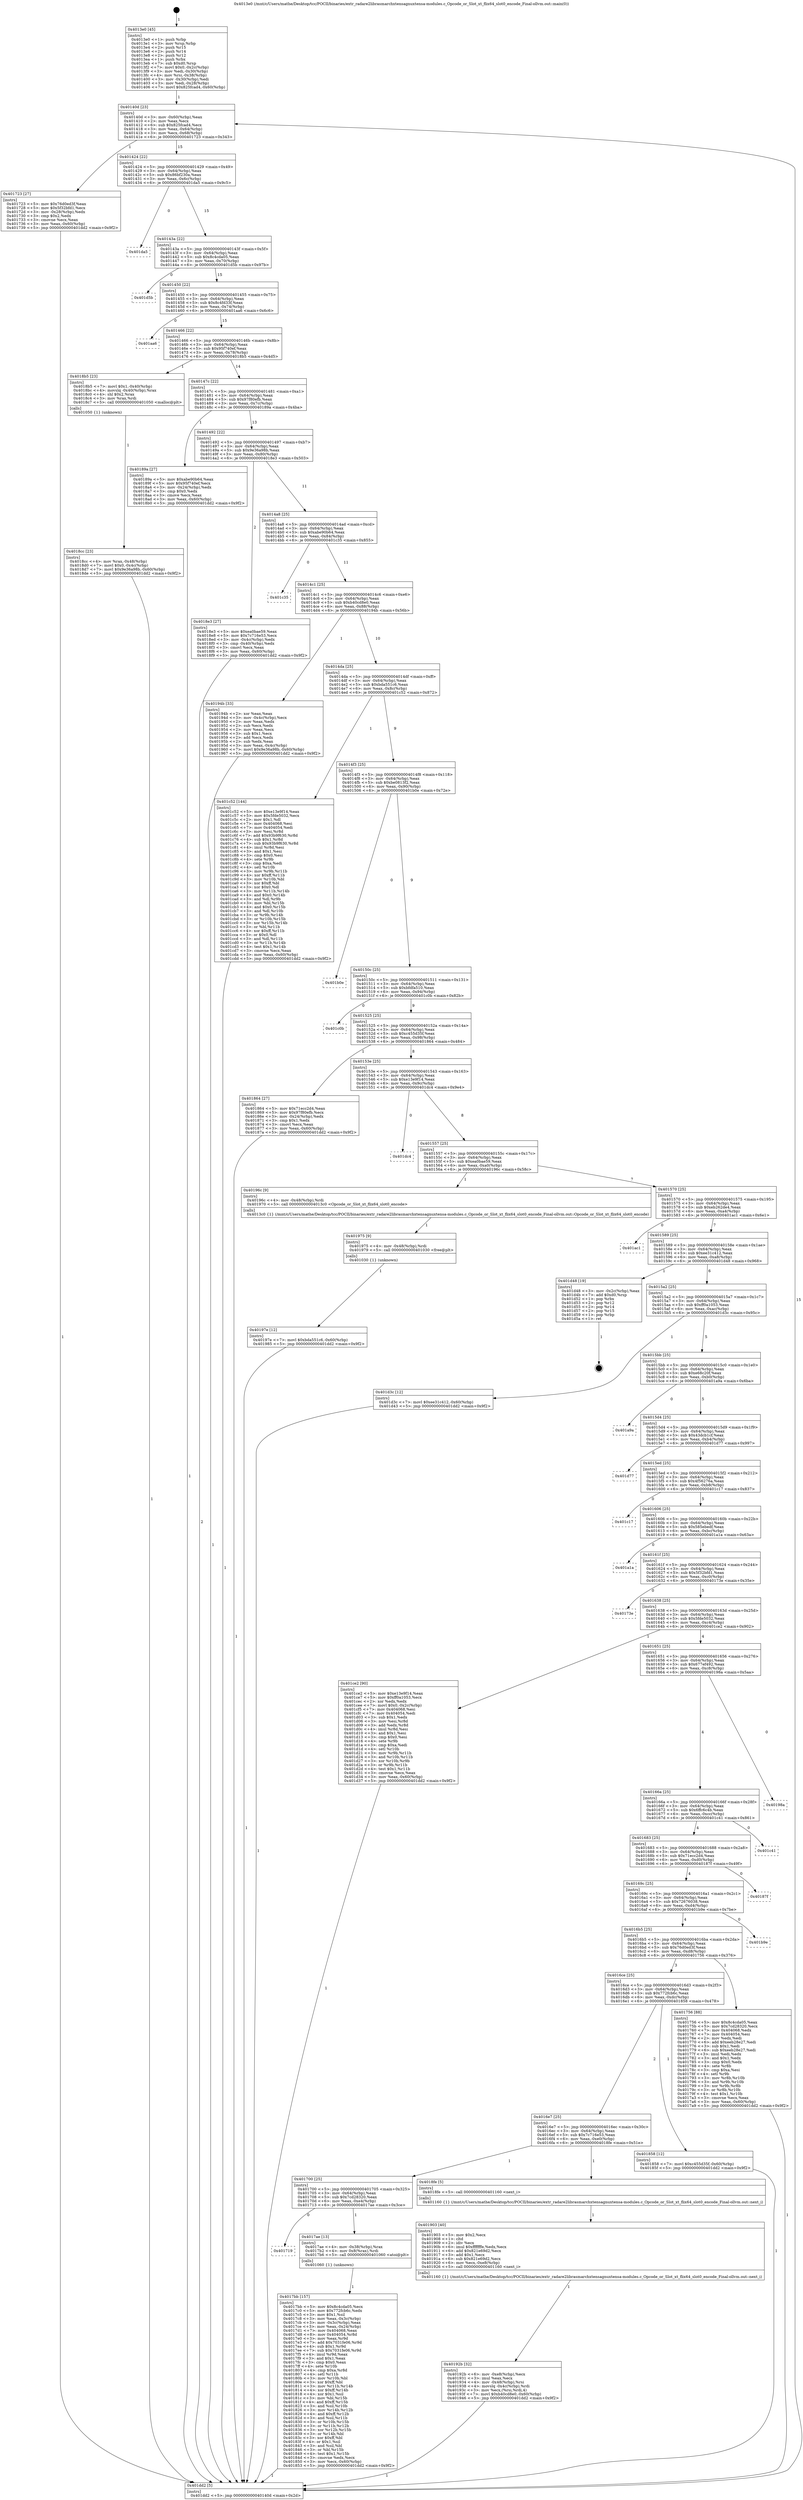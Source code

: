digraph "0x4013e0" {
  label = "0x4013e0 (/mnt/c/Users/mathe/Desktop/tcc/POCII/binaries/extr_radare2librasmarchxtensagnuxtensa-modules.c_Opcode_or_Slot_xt_flix64_slot0_encode_Final-ollvm.out::main(0))"
  labelloc = "t"
  node[shape=record]

  Entry [label="",width=0.3,height=0.3,shape=circle,fillcolor=black,style=filled]
  "0x40140d" [label="{
     0x40140d [23]\l
     | [instrs]\l
     &nbsp;&nbsp;0x40140d \<+3\>: mov -0x60(%rbp),%eax\l
     &nbsp;&nbsp;0x401410 \<+2\>: mov %eax,%ecx\l
     &nbsp;&nbsp;0x401412 \<+6\>: sub $0x825fcad4,%ecx\l
     &nbsp;&nbsp;0x401418 \<+3\>: mov %eax,-0x64(%rbp)\l
     &nbsp;&nbsp;0x40141b \<+3\>: mov %ecx,-0x68(%rbp)\l
     &nbsp;&nbsp;0x40141e \<+6\>: je 0000000000401723 \<main+0x343\>\l
  }"]
  "0x401723" [label="{
     0x401723 [27]\l
     | [instrs]\l
     &nbsp;&nbsp;0x401723 \<+5\>: mov $0x76d0ed3f,%eax\l
     &nbsp;&nbsp;0x401728 \<+5\>: mov $0x5f32bfd1,%ecx\l
     &nbsp;&nbsp;0x40172d \<+3\>: mov -0x28(%rbp),%edx\l
     &nbsp;&nbsp;0x401730 \<+3\>: cmp $0x2,%edx\l
     &nbsp;&nbsp;0x401733 \<+3\>: cmovne %ecx,%eax\l
     &nbsp;&nbsp;0x401736 \<+3\>: mov %eax,-0x60(%rbp)\l
     &nbsp;&nbsp;0x401739 \<+5\>: jmp 0000000000401dd2 \<main+0x9f2\>\l
  }"]
  "0x401424" [label="{
     0x401424 [22]\l
     | [instrs]\l
     &nbsp;&nbsp;0x401424 \<+5\>: jmp 0000000000401429 \<main+0x49\>\l
     &nbsp;&nbsp;0x401429 \<+3\>: mov -0x64(%rbp),%eax\l
     &nbsp;&nbsp;0x40142c \<+5\>: sub $0x86bf230a,%eax\l
     &nbsp;&nbsp;0x401431 \<+3\>: mov %eax,-0x6c(%rbp)\l
     &nbsp;&nbsp;0x401434 \<+6\>: je 0000000000401da5 \<main+0x9c5\>\l
  }"]
  "0x401dd2" [label="{
     0x401dd2 [5]\l
     | [instrs]\l
     &nbsp;&nbsp;0x401dd2 \<+5\>: jmp 000000000040140d \<main+0x2d\>\l
  }"]
  "0x4013e0" [label="{
     0x4013e0 [45]\l
     | [instrs]\l
     &nbsp;&nbsp;0x4013e0 \<+1\>: push %rbp\l
     &nbsp;&nbsp;0x4013e1 \<+3\>: mov %rsp,%rbp\l
     &nbsp;&nbsp;0x4013e4 \<+2\>: push %r15\l
     &nbsp;&nbsp;0x4013e6 \<+2\>: push %r14\l
     &nbsp;&nbsp;0x4013e8 \<+2\>: push %r12\l
     &nbsp;&nbsp;0x4013ea \<+1\>: push %rbx\l
     &nbsp;&nbsp;0x4013eb \<+7\>: sub $0xd0,%rsp\l
     &nbsp;&nbsp;0x4013f2 \<+7\>: movl $0x0,-0x2c(%rbp)\l
     &nbsp;&nbsp;0x4013f9 \<+3\>: mov %edi,-0x30(%rbp)\l
     &nbsp;&nbsp;0x4013fc \<+4\>: mov %rsi,-0x38(%rbp)\l
     &nbsp;&nbsp;0x401400 \<+3\>: mov -0x30(%rbp),%edi\l
     &nbsp;&nbsp;0x401403 \<+3\>: mov %edi,-0x28(%rbp)\l
     &nbsp;&nbsp;0x401406 \<+7\>: movl $0x825fcad4,-0x60(%rbp)\l
  }"]
  Exit [label="",width=0.3,height=0.3,shape=circle,fillcolor=black,style=filled,peripheries=2]
  "0x401da5" [label="{
     0x401da5\l
  }", style=dashed]
  "0x40143a" [label="{
     0x40143a [22]\l
     | [instrs]\l
     &nbsp;&nbsp;0x40143a \<+5\>: jmp 000000000040143f \<main+0x5f\>\l
     &nbsp;&nbsp;0x40143f \<+3\>: mov -0x64(%rbp),%eax\l
     &nbsp;&nbsp;0x401442 \<+5\>: sub $0x8c4cda05,%eax\l
     &nbsp;&nbsp;0x401447 \<+3\>: mov %eax,-0x70(%rbp)\l
     &nbsp;&nbsp;0x40144a \<+6\>: je 0000000000401d5b \<main+0x97b\>\l
  }"]
  "0x40197e" [label="{
     0x40197e [12]\l
     | [instrs]\l
     &nbsp;&nbsp;0x40197e \<+7\>: movl $0xbda551c6,-0x60(%rbp)\l
     &nbsp;&nbsp;0x401985 \<+5\>: jmp 0000000000401dd2 \<main+0x9f2\>\l
  }"]
  "0x401d5b" [label="{
     0x401d5b\l
  }", style=dashed]
  "0x401450" [label="{
     0x401450 [22]\l
     | [instrs]\l
     &nbsp;&nbsp;0x401450 \<+5\>: jmp 0000000000401455 \<main+0x75\>\l
     &nbsp;&nbsp;0x401455 \<+3\>: mov -0x64(%rbp),%eax\l
     &nbsp;&nbsp;0x401458 \<+5\>: sub $0x8c4fd33f,%eax\l
     &nbsp;&nbsp;0x40145d \<+3\>: mov %eax,-0x74(%rbp)\l
     &nbsp;&nbsp;0x401460 \<+6\>: je 0000000000401aa6 \<main+0x6c6\>\l
  }"]
  "0x401975" [label="{
     0x401975 [9]\l
     | [instrs]\l
     &nbsp;&nbsp;0x401975 \<+4\>: mov -0x48(%rbp),%rdi\l
     &nbsp;&nbsp;0x401979 \<+5\>: call 0000000000401030 \<free@plt\>\l
     | [calls]\l
     &nbsp;&nbsp;0x401030 \{1\} (unknown)\l
  }"]
  "0x401aa6" [label="{
     0x401aa6\l
  }", style=dashed]
  "0x401466" [label="{
     0x401466 [22]\l
     | [instrs]\l
     &nbsp;&nbsp;0x401466 \<+5\>: jmp 000000000040146b \<main+0x8b\>\l
     &nbsp;&nbsp;0x40146b \<+3\>: mov -0x64(%rbp),%eax\l
     &nbsp;&nbsp;0x40146e \<+5\>: sub $0x95f740ef,%eax\l
     &nbsp;&nbsp;0x401473 \<+3\>: mov %eax,-0x78(%rbp)\l
     &nbsp;&nbsp;0x401476 \<+6\>: je 00000000004018b5 \<main+0x4d5\>\l
  }"]
  "0x40192b" [label="{
     0x40192b [32]\l
     | [instrs]\l
     &nbsp;&nbsp;0x40192b \<+6\>: mov -0xe8(%rbp),%ecx\l
     &nbsp;&nbsp;0x401931 \<+3\>: imul %eax,%ecx\l
     &nbsp;&nbsp;0x401934 \<+4\>: mov -0x48(%rbp),%rsi\l
     &nbsp;&nbsp;0x401938 \<+4\>: movslq -0x4c(%rbp),%rdi\l
     &nbsp;&nbsp;0x40193c \<+3\>: mov %ecx,(%rsi,%rdi,4)\l
     &nbsp;&nbsp;0x40193f \<+7\>: movl $0xb40cd8e0,-0x60(%rbp)\l
     &nbsp;&nbsp;0x401946 \<+5\>: jmp 0000000000401dd2 \<main+0x9f2\>\l
  }"]
  "0x4018b5" [label="{
     0x4018b5 [23]\l
     | [instrs]\l
     &nbsp;&nbsp;0x4018b5 \<+7\>: movl $0x1,-0x40(%rbp)\l
     &nbsp;&nbsp;0x4018bc \<+4\>: movslq -0x40(%rbp),%rax\l
     &nbsp;&nbsp;0x4018c0 \<+4\>: shl $0x2,%rax\l
     &nbsp;&nbsp;0x4018c4 \<+3\>: mov %rax,%rdi\l
     &nbsp;&nbsp;0x4018c7 \<+5\>: call 0000000000401050 \<malloc@plt\>\l
     | [calls]\l
     &nbsp;&nbsp;0x401050 \{1\} (unknown)\l
  }"]
  "0x40147c" [label="{
     0x40147c [22]\l
     | [instrs]\l
     &nbsp;&nbsp;0x40147c \<+5\>: jmp 0000000000401481 \<main+0xa1\>\l
     &nbsp;&nbsp;0x401481 \<+3\>: mov -0x64(%rbp),%eax\l
     &nbsp;&nbsp;0x401484 \<+5\>: sub $0x97f80efb,%eax\l
     &nbsp;&nbsp;0x401489 \<+3\>: mov %eax,-0x7c(%rbp)\l
     &nbsp;&nbsp;0x40148c \<+6\>: je 000000000040189a \<main+0x4ba\>\l
  }"]
  "0x401903" [label="{
     0x401903 [40]\l
     | [instrs]\l
     &nbsp;&nbsp;0x401903 \<+5\>: mov $0x2,%ecx\l
     &nbsp;&nbsp;0x401908 \<+1\>: cltd\l
     &nbsp;&nbsp;0x401909 \<+2\>: idiv %ecx\l
     &nbsp;&nbsp;0x40190b \<+6\>: imul $0xfffffffe,%edx,%ecx\l
     &nbsp;&nbsp;0x401911 \<+6\>: add $0x821e69d2,%ecx\l
     &nbsp;&nbsp;0x401917 \<+3\>: add $0x1,%ecx\l
     &nbsp;&nbsp;0x40191a \<+6\>: sub $0x821e69d2,%ecx\l
     &nbsp;&nbsp;0x401920 \<+6\>: mov %ecx,-0xe8(%rbp)\l
     &nbsp;&nbsp;0x401926 \<+5\>: call 0000000000401160 \<next_i\>\l
     | [calls]\l
     &nbsp;&nbsp;0x401160 \{1\} (/mnt/c/Users/mathe/Desktop/tcc/POCII/binaries/extr_radare2librasmarchxtensagnuxtensa-modules.c_Opcode_or_Slot_xt_flix64_slot0_encode_Final-ollvm.out::next_i)\l
  }"]
  "0x40189a" [label="{
     0x40189a [27]\l
     | [instrs]\l
     &nbsp;&nbsp;0x40189a \<+5\>: mov $0xabe90b64,%eax\l
     &nbsp;&nbsp;0x40189f \<+5\>: mov $0x95f740ef,%ecx\l
     &nbsp;&nbsp;0x4018a4 \<+3\>: mov -0x24(%rbp),%edx\l
     &nbsp;&nbsp;0x4018a7 \<+3\>: cmp $0x0,%edx\l
     &nbsp;&nbsp;0x4018aa \<+3\>: cmove %ecx,%eax\l
     &nbsp;&nbsp;0x4018ad \<+3\>: mov %eax,-0x60(%rbp)\l
     &nbsp;&nbsp;0x4018b0 \<+5\>: jmp 0000000000401dd2 \<main+0x9f2\>\l
  }"]
  "0x401492" [label="{
     0x401492 [22]\l
     | [instrs]\l
     &nbsp;&nbsp;0x401492 \<+5\>: jmp 0000000000401497 \<main+0xb7\>\l
     &nbsp;&nbsp;0x401497 \<+3\>: mov -0x64(%rbp),%eax\l
     &nbsp;&nbsp;0x40149a \<+5\>: sub $0x9e36a98b,%eax\l
     &nbsp;&nbsp;0x40149f \<+3\>: mov %eax,-0x80(%rbp)\l
     &nbsp;&nbsp;0x4014a2 \<+6\>: je 00000000004018e3 \<main+0x503\>\l
  }"]
  "0x4018cc" [label="{
     0x4018cc [23]\l
     | [instrs]\l
     &nbsp;&nbsp;0x4018cc \<+4\>: mov %rax,-0x48(%rbp)\l
     &nbsp;&nbsp;0x4018d0 \<+7\>: movl $0x0,-0x4c(%rbp)\l
     &nbsp;&nbsp;0x4018d7 \<+7\>: movl $0x9e36a98b,-0x60(%rbp)\l
     &nbsp;&nbsp;0x4018de \<+5\>: jmp 0000000000401dd2 \<main+0x9f2\>\l
  }"]
  "0x4018e3" [label="{
     0x4018e3 [27]\l
     | [instrs]\l
     &nbsp;&nbsp;0x4018e3 \<+5\>: mov $0xea0bae59,%eax\l
     &nbsp;&nbsp;0x4018e8 \<+5\>: mov $0x7c716e53,%ecx\l
     &nbsp;&nbsp;0x4018ed \<+3\>: mov -0x4c(%rbp),%edx\l
     &nbsp;&nbsp;0x4018f0 \<+3\>: cmp -0x40(%rbp),%edx\l
     &nbsp;&nbsp;0x4018f3 \<+3\>: cmovl %ecx,%eax\l
     &nbsp;&nbsp;0x4018f6 \<+3\>: mov %eax,-0x60(%rbp)\l
     &nbsp;&nbsp;0x4018f9 \<+5\>: jmp 0000000000401dd2 \<main+0x9f2\>\l
  }"]
  "0x4014a8" [label="{
     0x4014a8 [25]\l
     | [instrs]\l
     &nbsp;&nbsp;0x4014a8 \<+5\>: jmp 00000000004014ad \<main+0xcd\>\l
     &nbsp;&nbsp;0x4014ad \<+3\>: mov -0x64(%rbp),%eax\l
     &nbsp;&nbsp;0x4014b0 \<+5\>: sub $0xabe90b64,%eax\l
     &nbsp;&nbsp;0x4014b5 \<+6\>: mov %eax,-0x84(%rbp)\l
     &nbsp;&nbsp;0x4014bb \<+6\>: je 0000000000401c35 \<main+0x855\>\l
  }"]
  "0x4017bb" [label="{
     0x4017bb [157]\l
     | [instrs]\l
     &nbsp;&nbsp;0x4017bb \<+5\>: mov $0x8c4cda05,%ecx\l
     &nbsp;&nbsp;0x4017c0 \<+5\>: mov $0x772fcb6c,%edx\l
     &nbsp;&nbsp;0x4017c5 \<+3\>: mov $0x1,%sil\l
     &nbsp;&nbsp;0x4017c8 \<+3\>: mov %eax,-0x3c(%rbp)\l
     &nbsp;&nbsp;0x4017cb \<+3\>: mov -0x3c(%rbp),%eax\l
     &nbsp;&nbsp;0x4017ce \<+3\>: mov %eax,-0x24(%rbp)\l
     &nbsp;&nbsp;0x4017d1 \<+7\>: mov 0x404068,%eax\l
     &nbsp;&nbsp;0x4017d8 \<+8\>: mov 0x404054,%r8d\l
     &nbsp;&nbsp;0x4017e0 \<+3\>: mov %eax,%r9d\l
     &nbsp;&nbsp;0x4017e3 \<+7\>: add $0x7031fe06,%r9d\l
     &nbsp;&nbsp;0x4017ea \<+4\>: sub $0x1,%r9d\l
     &nbsp;&nbsp;0x4017ee \<+7\>: sub $0x7031fe06,%r9d\l
     &nbsp;&nbsp;0x4017f5 \<+4\>: imul %r9d,%eax\l
     &nbsp;&nbsp;0x4017f9 \<+3\>: and $0x1,%eax\l
     &nbsp;&nbsp;0x4017fc \<+3\>: cmp $0x0,%eax\l
     &nbsp;&nbsp;0x4017ff \<+4\>: sete %r10b\l
     &nbsp;&nbsp;0x401803 \<+4\>: cmp $0xa,%r8d\l
     &nbsp;&nbsp;0x401807 \<+4\>: setl %r11b\l
     &nbsp;&nbsp;0x40180b \<+3\>: mov %r10b,%bl\l
     &nbsp;&nbsp;0x40180e \<+3\>: xor $0xff,%bl\l
     &nbsp;&nbsp;0x401811 \<+3\>: mov %r11b,%r14b\l
     &nbsp;&nbsp;0x401814 \<+4\>: xor $0xff,%r14b\l
     &nbsp;&nbsp;0x401818 \<+4\>: xor $0x1,%sil\l
     &nbsp;&nbsp;0x40181c \<+3\>: mov %bl,%r15b\l
     &nbsp;&nbsp;0x40181f \<+4\>: and $0xff,%r15b\l
     &nbsp;&nbsp;0x401823 \<+3\>: and %sil,%r10b\l
     &nbsp;&nbsp;0x401826 \<+3\>: mov %r14b,%r12b\l
     &nbsp;&nbsp;0x401829 \<+4\>: and $0xff,%r12b\l
     &nbsp;&nbsp;0x40182d \<+3\>: and %sil,%r11b\l
     &nbsp;&nbsp;0x401830 \<+3\>: or %r10b,%r15b\l
     &nbsp;&nbsp;0x401833 \<+3\>: or %r11b,%r12b\l
     &nbsp;&nbsp;0x401836 \<+3\>: xor %r12b,%r15b\l
     &nbsp;&nbsp;0x401839 \<+3\>: or %r14b,%bl\l
     &nbsp;&nbsp;0x40183c \<+3\>: xor $0xff,%bl\l
     &nbsp;&nbsp;0x40183f \<+4\>: or $0x1,%sil\l
     &nbsp;&nbsp;0x401843 \<+3\>: and %sil,%bl\l
     &nbsp;&nbsp;0x401846 \<+3\>: or %bl,%r15b\l
     &nbsp;&nbsp;0x401849 \<+4\>: test $0x1,%r15b\l
     &nbsp;&nbsp;0x40184d \<+3\>: cmovne %edx,%ecx\l
     &nbsp;&nbsp;0x401850 \<+3\>: mov %ecx,-0x60(%rbp)\l
     &nbsp;&nbsp;0x401853 \<+5\>: jmp 0000000000401dd2 \<main+0x9f2\>\l
  }"]
  "0x401c35" [label="{
     0x401c35\l
  }", style=dashed]
  "0x4014c1" [label="{
     0x4014c1 [25]\l
     | [instrs]\l
     &nbsp;&nbsp;0x4014c1 \<+5\>: jmp 00000000004014c6 \<main+0xe6\>\l
     &nbsp;&nbsp;0x4014c6 \<+3\>: mov -0x64(%rbp),%eax\l
     &nbsp;&nbsp;0x4014c9 \<+5\>: sub $0xb40cd8e0,%eax\l
     &nbsp;&nbsp;0x4014ce \<+6\>: mov %eax,-0x88(%rbp)\l
     &nbsp;&nbsp;0x4014d4 \<+6\>: je 000000000040194b \<main+0x56b\>\l
  }"]
  "0x401719" [label="{
     0x401719\l
  }", style=dashed]
  "0x40194b" [label="{
     0x40194b [33]\l
     | [instrs]\l
     &nbsp;&nbsp;0x40194b \<+2\>: xor %eax,%eax\l
     &nbsp;&nbsp;0x40194d \<+3\>: mov -0x4c(%rbp),%ecx\l
     &nbsp;&nbsp;0x401950 \<+2\>: mov %eax,%edx\l
     &nbsp;&nbsp;0x401952 \<+2\>: sub %ecx,%edx\l
     &nbsp;&nbsp;0x401954 \<+2\>: mov %eax,%ecx\l
     &nbsp;&nbsp;0x401956 \<+3\>: sub $0x1,%ecx\l
     &nbsp;&nbsp;0x401959 \<+2\>: add %ecx,%edx\l
     &nbsp;&nbsp;0x40195b \<+2\>: sub %edx,%eax\l
     &nbsp;&nbsp;0x40195d \<+3\>: mov %eax,-0x4c(%rbp)\l
     &nbsp;&nbsp;0x401960 \<+7\>: movl $0x9e36a98b,-0x60(%rbp)\l
     &nbsp;&nbsp;0x401967 \<+5\>: jmp 0000000000401dd2 \<main+0x9f2\>\l
  }"]
  "0x4014da" [label="{
     0x4014da [25]\l
     | [instrs]\l
     &nbsp;&nbsp;0x4014da \<+5\>: jmp 00000000004014df \<main+0xff\>\l
     &nbsp;&nbsp;0x4014df \<+3\>: mov -0x64(%rbp),%eax\l
     &nbsp;&nbsp;0x4014e2 \<+5\>: sub $0xbda551c6,%eax\l
     &nbsp;&nbsp;0x4014e7 \<+6\>: mov %eax,-0x8c(%rbp)\l
     &nbsp;&nbsp;0x4014ed \<+6\>: je 0000000000401c52 \<main+0x872\>\l
  }"]
  "0x4017ae" [label="{
     0x4017ae [13]\l
     | [instrs]\l
     &nbsp;&nbsp;0x4017ae \<+4\>: mov -0x38(%rbp),%rax\l
     &nbsp;&nbsp;0x4017b2 \<+4\>: mov 0x8(%rax),%rdi\l
     &nbsp;&nbsp;0x4017b6 \<+5\>: call 0000000000401060 \<atoi@plt\>\l
     | [calls]\l
     &nbsp;&nbsp;0x401060 \{1\} (unknown)\l
  }"]
  "0x401c52" [label="{
     0x401c52 [144]\l
     | [instrs]\l
     &nbsp;&nbsp;0x401c52 \<+5\>: mov $0xe13e9f14,%eax\l
     &nbsp;&nbsp;0x401c57 \<+5\>: mov $0x5fde5032,%ecx\l
     &nbsp;&nbsp;0x401c5c \<+2\>: mov $0x1,%dl\l
     &nbsp;&nbsp;0x401c5e \<+7\>: mov 0x404068,%esi\l
     &nbsp;&nbsp;0x401c65 \<+7\>: mov 0x404054,%edi\l
     &nbsp;&nbsp;0x401c6c \<+3\>: mov %esi,%r8d\l
     &nbsp;&nbsp;0x401c6f \<+7\>: add $0x93b9f630,%r8d\l
     &nbsp;&nbsp;0x401c76 \<+4\>: sub $0x1,%r8d\l
     &nbsp;&nbsp;0x401c7a \<+7\>: sub $0x93b9f630,%r8d\l
     &nbsp;&nbsp;0x401c81 \<+4\>: imul %r8d,%esi\l
     &nbsp;&nbsp;0x401c85 \<+3\>: and $0x1,%esi\l
     &nbsp;&nbsp;0x401c88 \<+3\>: cmp $0x0,%esi\l
     &nbsp;&nbsp;0x401c8b \<+4\>: sete %r9b\l
     &nbsp;&nbsp;0x401c8f \<+3\>: cmp $0xa,%edi\l
     &nbsp;&nbsp;0x401c92 \<+4\>: setl %r10b\l
     &nbsp;&nbsp;0x401c96 \<+3\>: mov %r9b,%r11b\l
     &nbsp;&nbsp;0x401c99 \<+4\>: xor $0xff,%r11b\l
     &nbsp;&nbsp;0x401c9d \<+3\>: mov %r10b,%bl\l
     &nbsp;&nbsp;0x401ca0 \<+3\>: xor $0xff,%bl\l
     &nbsp;&nbsp;0x401ca3 \<+3\>: xor $0x0,%dl\l
     &nbsp;&nbsp;0x401ca6 \<+3\>: mov %r11b,%r14b\l
     &nbsp;&nbsp;0x401ca9 \<+4\>: and $0x0,%r14b\l
     &nbsp;&nbsp;0x401cad \<+3\>: and %dl,%r9b\l
     &nbsp;&nbsp;0x401cb0 \<+3\>: mov %bl,%r15b\l
     &nbsp;&nbsp;0x401cb3 \<+4\>: and $0x0,%r15b\l
     &nbsp;&nbsp;0x401cb7 \<+3\>: and %dl,%r10b\l
     &nbsp;&nbsp;0x401cba \<+3\>: or %r9b,%r14b\l
     &nbsp;&nbsp;0x401cbd \<+3\>: or %r10b,%r15b\l
     &nbsp;&nbsp;0x401cc0 \<+3\>: xor %r15b,%r14b\l
     &nbsp;&nbsp;0x401cc3 \<+3\>: or %bl,%r11b\l
     &nbsp;&nbsp;0x401cc6 \<+4\>: xor $0xff,%r11b\l
     &nbsp;&nbsp;0x401cca \<+3\>: or $0x0,%dl\l
     &nbsp;&nbsp;0x401ccd \<+3\>: and %dl,%r11b\l
     &nbsp;&nbsp;0x401cd0 \<+3\>: or %r11b,%r14b\l
     &nbsp;&nbsp;0x401cd3 \<+4\>: test $0x1,%r14b\l
     &nbsp;&nbsp;0x401cd7 \<+3\>: cmovne %ecx,%eax\l
     &nbsp;&nbsp;0x401cda \<+3\>: mov %eax,-0x60(%rbp)\l
     &nbsp;&nbsp;0x401cdd \<+5\>: jmp 0000000000401dd2 \<main+0x9f2\>\l
  }"]
  "0x4014f3" [label="{
     0x4014f3 [25]\l
     | [instrs]\l
     &nbsp;&nbsp;0x4014f3 \<+5\>: jmp 00000000004014f8 \<main+0x118\>\l
     &nbsp;&nbsp;0x4014f8 \<+3\>: mov -0x64(%rbp),%eax\l
     &nbsp;&nbsp;0x4014fb \<+5\>: sub $0xbe0813f2,%eax\l
     &nbsp;&nbsp;0x401500 \<+6\>: mov %eax,-0x90(%rbp)\l
     &nbsp;&nbsp;0x401506 \<+6\>: je 0000000000401b0e \<main+0x72e\>\l
  }"]
  "0x401700" [label="{
     0x401700 [25]\l
     | [instrs]\l
     &nbsp;&nbsp;0x401700 \<+5\>: jmp 0000000000401705 \<main+0x325\>\l
     &nbsp;&nbsp;0x401705 \<+3\>: mov -0x64(%rbp),%eax\l
     &nbsp;&nbsp;0x401708 \<+5\>: sub $0x7cd28320,%eax\l
     &nbsp;&nbsp;0x40170d \<+6\>: mov %eax,-0xe4(%rbp)\l
     &nbsp;&nbsp;0x401713 \<+6\>: je 00000000004017ae \<main+0x3ce\>\l
  }"]
  "0x401b0e" [label="{
     0x401b0e\l
  }", style=dashed]
  "0x40150c" [label="{
     0x40150c [25]\l
     | [instrs]\l
     &nbsp;&nbsp;0x40150c \<+5\>: jmp 0000000000401511 \<main+0x131\>\l
     &nbsp;&nbsp;0x401511 \<+3\>: mov -0x64(%rbp),%eax\l
     &nbsp;&nbsp;0x401514 \<+5\>: sub $0xbfdfa510,%eax\l
     &nbsp;&nbsp;0x401519 \<+6\>: mov %eax,-0x94(%rbp)\l
     &nbsp;&nbsp;0x40151f \<+6\>: je 0000000000401c0b \<main+0x82b\>\l
  }"]
  "0x4018fe" [label="{
     0x4018fe [5]\l
     | [instrs]\l
     &nbsp;&nbsp;0x4018fe \<+5\>: call 0000000000401160 \<next_i\>\l
     | [calls]\l
     &nbsp;&nbsp;0x401160 \{1\} (/mnt/c/Users/mathe/Desktop/tcc/POCII/binaries/extr_radare2librasmarchxtensagnuxtensa-modules.c_Opcode_or_Slot_xt_flix64_slot0_encode_Final-ollvm.out::next_i)\l
  }"]
  "0x401c0b" [label="{
     0x401c0b\l
  }", style=dashed]
  "0x401525" [label="{
     0x401525 [25]\l
     | [instrs]\l
     &nbsp;&nbsp;0x401525 \<+5\>: jmp 000000000040152a \<main+0x14a\>\l
     &nbsp;&nbsp;0x40152a \<+3\>: mov -0x64(%rbp),%eax\l
     &nbsp;&nbsp;0x40152d \<+5\>: sub $0xc455d35f,%eax\l
     &nbsp;&nbsp;0x401532 \<+6\>: mov %eax,-0x98(%rbp)\l
     &nbsp;&nbsp;0x401538 \<+6\>: je 0000000000401864 \<main+0x484\>\l
  }"]
  "0x4016e7" [label="{
     0x4016e7 [25]\l
     | [instrs]\l
     &nbsp;&nbsp;0x4016e7 \<+5\>: jmp 00000000004016ec \<main+0x30c\>\l
     &nbsp;&nbsp;0x4016ec \<+3\>: mov -0x64(%rbp),%eax\l
     &nbsp;&nbsp;0x4016ef \<+5\>: sub $0x7c716e53,%eax\l
     &nbsp;&nbsp;0x4016f4 \<+6\>: mov %eax,-0xe0(%rbp)\l
     &nbsp;&nbsp;0x4016fa \<+6\>: je 00000000004018fe \<main+0x51e\>\l
  }"]
  "0x401864" [label="{
     0x401864 [27]\l
     | [instrs]\l
     &nbsp;&nbsp;0x401864 \<+5\>: mov $0x71ecc2d4,%eax\l
     &nbsp;&nbsp;0x401869 \<+5\>: mov $0x97f80efb,%ecx\l
     &nbsp;&nbsp;0x40186e \<+3\>: mov -0x24(%rbp),%edx\l
     &nbsp;&nbsp;0x401871 \<+3\>: cmp $0x1,%edx\l
     &nbsp;&nbsp;0x401874 \<+3\>: cmovl %ecx,%eax\l
     &nbsp;&nbsp;0x401877 \<+3\>: mov %eax,-0x60(%rbp)\l
     &nbsp;&nbsp;0x40187a \<+5\>: jmp 0000000000401dd2 \<main+0x9f2\>\l
  }"]
  "0x40153e" [label="{
     0x40153e [25]\l
     | [instrs]\l
     &nbsp;&nbsp;0x40153e \<+5\>: jmp 0000000000401543 \<main+0x163\>\l
     &nbsp;&nbsp;0x401543 \<+3\>: mov -0x64(%rbp),%eax\l
     &nbsp;&nbsp;0x401546 \<+5\>: sub $0xe13e9f14,%eax\l
     &nbsp;&nbsp;0x40154b \<+6\>: mov %eax,-0x9c(%rbp)\l
     &nbsp;&nbsp;0x401551 \<+6\>: je 0000000000401dc4 \<main+0x9e4\>\l
  }"]
  "0x401858" [label="{
     0x401858 [12]\l
     | [instrs]\l
     &nbsp;&nbsp;0x401858 \<+7\>: movl $0xc455d35f,-0x60(%rbp)\l
     &nbsp;&nbsp;0x40185f \<+5\>: jmp 0000000000401dd2 \<main+0x9f2\>\l
  }"]
  "0x401dc4" [label="{
     0x401dc4\l
  }", style=dashed]
  "0x401557" [label="{
     0x401557 [25]\l
     | [instrs]\l
     &nbsp;&nbsp;0x401557 \<+5\>: jmp 000000000040155c \<main+0x17c\>\l
     &nbsp;&nbsp;0x40155c \<+3\>: mov -0x64(%rbp),%eax\l
     &nbsp;&nbsp;0x40155f \<+5\>: sub $0xea0bae59,%eax\l
     &nbsp;&nbsp;0x401564 \<+6\>: mov %eax,-0xa0(%rbp)\l
     &nbsp;&nbsp;0x40156a \<+6\>: je 000000000040196c \<main+0x58c\>\l
  }"]
  "0x4016ce" [label="{
     0x4016ce [25]\l
     | [instrs]\l
     &nbsp;&nbsp;0x4016ce \<+5\>: jmp 00000000004016d3 \<main+0x2f3\>\l
     &nbsp;&nbsp;0x4016d3 \<+3\>: mov -0x64(%rbp),%eax\l
     &nbsp;&nbsp;0x4016d6 \<+5\>: sub $0x772fcb6c,%eax\l
     &nbsp;&nbsp;0x4016db \<+6\>: mov %eax,-0xdc(%rbp)\l
     &nbsp;&nbsp;0x4016e1 \<+6\>: je 0000000000401858 \<main+0x478\>\l
  }"]
  "0x40196c" [label="{
     0x40196c [9]\l
     | [instrs]\l
     &nbsp;&nbsp;0x40196c \<+4\>: mov -0x48(%rbp),%rdi\l
     &nbsp;&nbsp;0x401970 \<+5\>: call 00000000004013c0 \<Opcode_or_Slot_xt_flix64_slot0_encode\>\l
     | [calls]\l
     &nbsp;&nbsp;0x4013c0 \{1\} (/mnt/c/Users/mathe/Desktop/tcc/POCII/binaries/extr_radare2librasmarchxtensagnuxtensa-modules.c_Opcode_or_Slot_xt_flix64_slot0_encode_Final-ollvm.out::Opcode_or_Slot_xt_flix64_slot0_encode)\l
  }"]
  "0x401570" [label="{
     0x401570 [25]\l
     | [instrs]\l
     &nbsp;&nbsp;0x401570 \<+5\>: jmp 0000000000401575 \<main+0x195\>\l
     &nbsp;&nbsp;0x401575 \<+3\>: mov -0x64(%rbp),%eax\l
     &nbsp;&nbsp;0x401578 \<+5\>: sub $0xeb262de4,%eax\l
     &nbsp;&nbsp;0x40157d \<+6\>: mov %eax,-0xa4(%rbp)\l
     &nbsp;&nbsp;0x401583 \<+6\>: je 0000000000401ac1 \<main+0x6e1\>\l
  }"]
  "0x401756" [label="{
     0x401756 [88]\l
     | [instrs]\l
     &nbsp;&nbsp;0x401756 \<+5\>: mov $0x8c4cda05,%eax\l
     &nbsp;&nbsp;0x40175b \<+5\>: mov $0x7cd28320,%ecx\l
     &nbsp;&nbsp;0x401760 \<+7\>: mov 0x404068,%edx\l
     &nbsp;&nbsp;0x401767 \<+7\>: mov 0x404054,%esi\l
     &nbsp;&nbsp;0x40176e \<+2\>: mov %edx,%edi\l
     &nbsp;&nbsp;0x401770 \<+6\>: add $0xeeb28e27,%edi\l
     &nbsp;&nbsp;0x401776 \<+3\>: sub $0x1,%edi\l
     &nbsp;&nbsp;0x401779 \<+6\>: sub $0xeeb28e27,%edi\l
     &nbsp;&nbsp;0x40177f \<+3\>: imul %edi,%edx\l
     &nbsp;&nbsp;0x401782 \<+3\>: and $0x1,%edx\l
     &nbsp;&nbsp;0x401785 \<+3\>: cmp $0x0,%edx\l
     &nbsp;&nbsp;0x401788 \<+4\>: sete %r8b\l
     &nbsp;&nbsp;0x40178c \<+3\>: cmp $0xa,%esi\l
     &nbsp;&nbsp;0x40178f \<+4\>: setl %r9b\l
     &nbsp;&nbsp;0x401793 \<+3\>: mov %r8b,%r10b\l
     &nbsp;&nbsp;0x401796 \<+3\>: and %r9b,%r10b\l
     &nbsp;&nbsp;0x401799 \<+3\>: xor %r9b,%r8b\l
     &nbsp;&nbsp;0x40179c \<+3\>: or %r8b,%r10b\l
     &nbsp;&nbsp;0x40179f \<+4\>: test $0x1,%r10b\l
     &nbsp;&nbsp;0x4017a3 \<+3\>: cmovne %ecx,%eax\l
     &nbsp;&nbsp;0x4017a6 \<+3\>: mov %eax,-0x60(%rbp)\l
     &nbsp;&nbsp;0x4017a9 \<+5\>: jmp 0000000000401dd2 \<main+0x9f2\>\l
  }"]
  "0x401ac1" [label="{
     0x401ac1\l
  }", style=dashed]
  "0x401589" [label="{
     0x401589 [25]\l
     | [instrs]\l
     &nbsp;&nbsp;0x401589 \<+5\>: jmp 000000000040158e \<main+0x1ae\>\l
     &nbsp;&nbsp;0x40158e \<+3\>: mov -0x64(%rbp),%eax\l
     &nbsp;&nbsp;0x401591 \<+5\>: sub $0xee31c412,%eax\l
     &nbsp;&nbsp;0x401596 \<+6\>: mov %eax,-0xa8(%rbp)\l
     &nbsp;&nbsp;0x40159c \<+6\>: je 0000000000401d48 \<main+0x968\>\l
  }"]
  "0x4016b5" [label="{
     0x4016b5 [25]\l
     | [instrs]\l
     &nbsp;&nbsp;0x4016b5 \<+5\>: jmp 00000000004016ba \<main+0x2da\>\l
     &nbsp;&nbsp;0x4016ba \<+3\>: mov -0x64(%rbp),%eax\l
     &nbsp;&nbsp;0x4016bd \<+5\>: sub $0x76d0ed3f,%eax\l
     &nbsp;&nbsp;0x4016c2 \<+6\>: mov %eax,-0xd8(%rbp)\l
     &nbsp;&nbsp;0x4016c8 \<+6\>: je 0000000000401756 \<main+0x376\>\l
  }"]
  "0x401d48" [label="{
     0x401d48 [19]\l
     | [instrs]\l
     &nbsp;&nbsp;0x401d48 \<+3\>: mov -0x2c(%rbp),%eax\l
     &nbsp;&nbsp;0x401d4b \<+7\>: add $0xd0,%rsp\l
     &nbsp;&nbsp;0x401d52 \<+1\>: pop %rbx\l
     &nbsp;&nbsp;0x401d53 \<+2\>: pop %r12\l
     &nbsp;&nbsp;0x401d55 \<+2\>: pop %r14\l
     &nbsp;&nbsp;0x401d57 \<+2\>: pop %r15\l
     &nbsp;&nbsp;0x401d59 \<+1\>: pop %rbp\l
     &nbsp;&nbsp;0x401d5a \<+1\>: ret\l
  }"]
  "0x4015a2" [label="{
     0x4015a2 [25]\l
     | [instrs]\l
     &nbsp;&nbsp;0x4015a2 \<+5\>: jmp 00000000004015a7 \<main+0x1c7\>\l
     &nbsp;&nbsp;0x4015a7 \<+3\>: mov -0x64(%rbp),%eax\l
     &nbsp;&nbsp;0x4015aa \<+5\>: sub $0xff0a1053,%eax\l
     &nbsp;&nbsp;0x4015af \<+6\>: mov %eax,-0xac(%rbp)\l
     &nbsp;&nbsp;0x4015b5 \<+6\>: je 0000000000401d3c \<main+0x95c\>\l
  }"]
  "0x401b9e" [label="{
     0x401b9e\l
  }", style=dashed]
  "0x401d3c" [label="{
     0x401d3c [12]\l
     | [instrs]\l
     &nbsp;&nbsp;0x401d3c \<+7\>: movl $0xee31c412,-0x60(%rbp)\l
     &nbsp;&nbsp;0x401d43 \<+5\>: jmp 0000000000401dd2 \<main+0x9f2\>\l
  }"]
  "0x4015bb" [label="{
     0x4015bb [25]\l
     | [instrs]\l
     &nbsp;&nbsp;0x4015bb \<+5\>: jmp 00000000004015c0 \<main+0x1e0\>\l
     &nbsp;&nbsp;0x4015c0 \<+3\>: mov -0x64(%rbp),%eax\l
     &nbsp;&nbsp;0x4015c3 \<+5\>: sub $0xe68c20f,%eax\l
     &nbsp;&nbsp;0x4015c8 \<+6\>: mov %eax,-0xb0(%rbp)\l
     &nbsp;&nbsp;0x4015ce \<+6\>: je 0000000000401a9a \<main+0x6ba\>\l
  }"]
  "0x40169c" [label="{
     0x40169c [25]\l
     | [instrs]\l
     &nbsp;&nbsp;0x40169c \<+5\>: jmp 00000000004016a1 \<main+0x2c1\>\l
     &nbsp;&nbsp;0x4016a1 \<+3\>: mov -0x64(%rbp),%eax\l
     &nbsp;&nbsp;0x4016a4 \<+5\>: sub $0x72676038,%eax\l
     &nbsp;&nbsp;0x4016a9 \<+6\>: mov %eax,-0xd4(%rbp)\l
     &nbsp;&nbsp;0x4016af \<+6\>: je 0000000000401b9e \<main+0x7be\>\l
  }"]
  "0x401a9a" [label="{
     0x401a9a\l
  }", style=dashed]
  "0x4015d4" [label="{
     0x4015d4 [25]\l
     | [instrs]\l
     &nbsp;&nbsp;0x4015d4 \<+5\>: jmp 00000000004015d9 \<main+0x1f9\>\l
     &nbsp;&nbsp;0x4015d9 \<+3\>: mov -0x64(%rbp),%eax\l
     &nbsp;&nbsp;0x4015dc \<+5\>: sub $0x43dcb1cf,%eax\l
     &nbsp;&nbsp;0x4015e1 \<+6\>: mov %eax,-0xb4(%rbp)\l
     &nbsp;&nbsp;0x4015e7 \<+6\>: je 0000000000401d77 \<main+0x997\>\l
  }"]
  "0x40187f" [label="{
     0x40187f\l
  }", style=dashed]
  "0x401d77" [label="{
     0x401d77\l
  }", style=dashed]
  "0x4015ed" [label="{
     0x4015ed [25]\l
     | [instrs]\l
     &nbsp;&nbsp;0x4015ed \<+5\>: jmp 00000000004015f2 \<main+0x212\>\l
     &nbsp;&nbsp;0x4015f2 \<+3\>: mov -0x64(%rbp),%eax\l
     &nbsp;&nbsp;0x4015f5 \<+5\>: sub $0x4f56276a,%eax\l
     &nbsp;&nbsp;0x4015fa \<+6\>: mov %eax,-0xb8(%rbp)\l
     &nbsp;&nbsp;0x401600 \<+6\>: je 0000000000401c17 \<main+0x837\>\l
  }"]
  "0x401683" [label="{
     0x401683 [25]\l
     | [instrs]\l
     &nbsp;&nbsp;0x401683 \<+5\>: jmp 0000000000401688 \<main+0x2a8\>\l
     &nbsp;&nbsp;0x401688 \<+3\>: mov -0x64(%rbp),%eax\l
     &nbsp;&nbsp;0x40168b \<+5\>: sub $0x71ecc2d4,%eax\l
     &nbsp;&nbsp;0x401690 \<+6\>: mov %eax,-0xd0(%rbp)\l
     &nbsp;&nbsp;0x401696 \<+6\>: je 000000000040187f \<main+0x49f\>\l
  }"]
  "0x401c17" [label="{
     0x401c17\l
  }", style=dashed]
  "0x401606" [label="{
     0x401606 [25]\l
     | [instrs]\l
     &nbsp;&nbsp;0x401606 \<+5\>: jmp 000000000040160b \<main+0x22b\>\l
     &nbsp;&nbsp;0x40160b \<+3\>: mov -0x64(%rbp),%eax\l
     &nbsp;&nbsp;0x40160e \<+5\>: sub $0x585ebedf,%eax\l
     &nbsp;&nbsp;0x401613 \<+6\>: mov %eax,-0xbc(%rbp)\l
     &nbsp;&nbsp;0x401619 \<+6\>: je 0000000000401a1a \<main+0x63a\>\l
  }"]
  "0x401c41" [label="{
     0x401c41\l
  }", style=dashed]
  "0x401a1a" [label="{
     0x401a1a\l
  }", style=dashed]
  "0x40161f" [label="{
     0x40161f [25]\l
     | [instrs]\l
     &nbsp;&nbsp;0x40161f \<+5\>: jmp 0000000000401624 \<main+0x244\>\l
     &nbsp;&nbsp;0x401624 \<+3\>: mov -0x64(%rbp),%eax\l
     &nbsp;&nbsp;0x401627 \<+5\>: sub $0x5f32bfd1,%eax\l
     &nbsp;&nbsp;0x40162c \<+6\>: mov %eax,-0xc0(%rbp)\l
     &nbsp;&nbsp;0x401632 \<+6\>: je 000000000040173e \<main+0x35e\>\l
  }"]
  "0x40166a" [label="{
     0x40166a [25]\l
     | [instrs]\l
     &nbsp;&nbsp;0x40166a \<+5\>: jmp 000000000040166f \<main+0x28f\>\l
     &nbsp;&nbsp;0x40166f \<+3\>: mov -0x64(%rbp),%eax\l
     &nbsp;&nbsp;0x401672 \<+5\>: sub $0x6ffc6c4b,%eax\l
     &nbsp;&nbsp;0x401677 \<+6\>: mov %eax,-0xcc(%rbp)\l
     &nbsp;&nbsp;0x40167d \<+6\>: je 0000000000401c41 \<main+0x861\>\l
  }"]
  "0x40173e" [label="{
     0x40173e\l
  }", style=dashed]
  "0x401638" [label="{
     0x401638 [25]\l
     | [instrs]\l
     &nbsp;&nbsp;0x401638 \<+5\>: jmp 000000000040163d \<main+0x25d\>\l
     &nbsp;&nbsp;0x40163d \<+3\>: mov -0x64(%rbp),%eax\l
     &nbsp;&nbsp;0x401640 \<+5\>: sub $0x5fde5032,%eax\l
     &nbsp;&nbsp;0x401645 \<+6\>: mov %eax,-0xc4(%rbp)\l
     &nbsp;&nbsp;0x40164b \<+6\>: je 0000000000401ce2 \<main+0x902\>\l
  }"]
  "0x40198a" [label="{
     0x40198a\l
  }", style=dashed]
  "0x401ce2" [label="{
     0x401ce2 [90]\l
     | [instrs]\l
     &nbsp;&nbsp;0x401ce2 \<+5\>: mov $0xe13e9f14,%eax\l
     &nbsp;&nbsp;0x401ce7 \<+5\>: mov $0xff0a1053,%ecx\l
     &nbsp;&nbsp;0x401cec \<+2\>: xor %edx,%edx\l
     &nbsp;&nbsp;0x401cee \<+7\>: movl $0x0,-0x2c(%rbp)\l
     &nbsp;&nbsp;0x401cf5 \<+7\>: mov 0x404068,%esi\l
     &nbsp;&nbsp;0x401cfc \<+7\>: mov 0x404054,%edi\l
     &nbsp;&nbsp;0x401d03 \<+3\>: sub $0x1,%edx\l
     &nbsp;&nbsp;0x401d06 \<+3\>: mov %esi,%r8d\l
     &nbsp;&nbsp;0x401d09 \<+3\>: add %edx,%r8d\l
     &nbsp;&nbsp;0x401d0c \<+4\>: imul %r8d,%esi\l
     &nbsp;&nbsp;0x401d10 \<+3\>: and $0x1,%esi\l
     &nbsp;&nbsp;0x401d13 \<+3\>: cmp $0x0,%esi\l
     &nbsp;&nbsp;0x401d16 \<+4\>: sete %r9b\l
     &nbsp;&nbsp;0x401d1a \<+3\>: cmp $0xa,%edi\l
     &nbsp;&nbsp;0x401d1d \<+4\>: setl %r10b\l
     &nbsp;&nbsp;0x401d21 \<+3\>: mov %r9b,%r11b\l
     &nbsp;&nbsp;0x401d24 \<+3\>: and %r10b,%r11b\l
     &nbsp;&nbsp;0x401d27 \<+3\>: xor %r10b,%r9b\l
     &nbsp;&nbsp;0x401d2a \<+3\>: or %r9b,%r11b\l
     &nbsp;&nbsp;0x401d2d \<+4\>: test $0x1,%r11b\l
     &nbsp;&nbsp;0x401d31 \<+3\>: cmovne %ecx,%eax\l
     &nbsp;&nbsp;0x401d34 \<+3\>: mov %eax,-0x60(%rbp)\l
     &nbsp;&nbsp;0x401d37 \<+5\>: jmp 0000000000401dd2 \<main+0x9f2\>\l
  }"]
  "0x401651" [label="{
     0x401651 [25]\l
     | [instrs]\l
     &nbsp;&nbsp;0x401651 \<+5\>: jmp 0000000000401656 \<main+0x276\>\l
     &nbsp;&nbsp;0x401656 \<+3\>: mov -0x64(%rbp),%eax\l
     &nbsp;&nbsp;0x401659 \<+5\>: sub $0x677ef492,%eax\l
     &nbsp;&nbsp;0x40165e \<+6\>: mov %eax,-0xc8(%rbp)\l
     &nbsp;&nbsp;0x401664 \<+6\>: je 000000000040198a \<main+0x5aa\>\l
  }"]
  Entry -> "0x4013e0" [label=" 1"]
  "0x40140d" -> "0x401723" [label=" 1"]
  "0x40140d" -> "0x401424" [label=" 15"]
  "0x401723" -> "0x401dd2" [label=" 1"]
  "0x4013e0" -> "0x40140d" [label=" 1"]
  "0x401dd2" -> "0x40140d" [label=" 15"]
  "0x401d48" -> Exit [label=" 1"]
  "0x401424" -> "0x401da5" [label=" 0"]
  "0x401424" -> "0x40143a" [label=" 15"]
  "0x401d3c" -> "0x401dd2" [label=" 1"]
  "0x40143a" -> "0x401d5b" [label=" 0"]
  "0x40143a" -> "0x401450" [label=" 15"]
  "0x401ce2" -> "0x401dd2" [label=" 1"]
  "0x401450" -> "0x401aa6" [label=" 0"]
  "0x401450" -> "0x401466" [label=" 15"]
  "0x401c52" -> "0x401dd2" [label=" 1"]
  "0x401466" -> "0x4018b5" [label=" 1"]
  "0x401466" -> "0x40147c" [label=" 14"]
  "0x40197e" -> "0x401dd2" [label=" 1"]
  "0x40147c" -> "0x40189a" [label=" 1"]
  "0x40147c" -> "0x401492" [label=" 13"]
  "0x401975" -> "0x40197e" [label=" 1"]
  "0x401492" -> "0x4018e3" [label=" 2"]
  "0x401492" -> "0x4014a8" [label=" 11"]
  "0x40196c" -> "0x401975" [label=" 1"]
  "0x4014a8" -> "0x401c35" [label=" 0"]
  "0x4014a8" -> "0x4014c1" [label=" 11"]
  "0x40194b" -> "0x401dd2" [label=" 1"]
  "0x4014c1" -> "0x40194b" [label=" 1"]
  "0x4014c1" -> "0x4014da" [label=" 10"]
  "0x40192b" -> "0x401dd2" [label=" 1"]
  "0x4014da" -> "0x401c52" [label=" 1"]
  "0x4014da" -> "0x4014f3" [label=" 9"]
  "0x401903" -> "0x40192b" [label=" 1"]
  "0x4014f3" -> "0x401b0e" [label=" 0"]
  "0x4014f3" -> "0x40150c" [label=" 9"]
  "0x4018e3" -> "0x401dd2" [label=" 2"]
  "0x40150c" -> "0x401c0b" [label=" 0"]
  "0x40150c" -> "0x401525" [label=" 9"]
  "0x4018cc" -> "0x401dd2" [label=" 1"]
  "0x401525" -> "0x401864" [label=" 1"]
  "0x401525" -> "0x40153e" [label=" 8"]
  "0x40189a" -> "0x401dd2" [label=" 1"]
  "0x40153e" -> "0x401dc4" [label=" 0"]
  "0x40153e" -> "0x401557" [label=" 8"]
  "0x401864" -> "0x401dd2" [label=" 1"]
  "0x401557" -> "0x40196c" [label=" 1"]
  "0x401557" -> "0x401570" [label=" 7"]
  "0x4017bb" -> "0x401dd2" [label=" 1"]
  "0x401570" -> "0x401ac1" [label=" 0"]
  "0x401570" -> "0x401589" [label=" 7"]
  "0x4017ae" -> "0x4017bb" [label=" 1"]
  "0x401589" -> "0x401d48" [label=" 1"]
  "0x401589" -> "0x4015a2" [label=" 6"]
  "0x401700" -> "0x4017ae" [label=" 1"]
  "0x4015a2" -> "0x401d3c" [label=" 1"]
  "0x4015a2" -> "0x4015bb" [label=" 5"]
  "0x4018fe" -> "0x401903" [label=" 1"]
  "0x4015bb" -> "0x401a9a" [label=" 0"]
  "0x4015bb" -> "0x4015d4" [label=" 5"]
  "0x4016e7" -> "0x4018fe" [label=" 1"]
  "0x4015d4" -> "0x401d77" [label=" 0"]
  "0x4015d4" -> "0x4015ed" [label=" 5"]
  "0x4018b5" -> "0x4018cc" [label=" 1"]
  "0x4015ed" -> "0x401c17" [label=" 0"]
  "0x4015ed" -> "0x401606" [label=" 5"]
  "0x4016ce" -> "0x401858" [label=" 1"]
  "0x401606" -> "0x401a1a" [label=" 0"]
  "0x401606" -> "0x40161f" [label=" 5"]
  "0x401858" -> "0x401dd2" [label=" 1"]
  "0x40161f" -> "0x40173e" [label=" 0"]
  "0x40161f" -> "0x401638" [label=" 5"]
  "0x4016b5" -> "0x4016ce" [label=" 3"]
  "0x401638" -> "0x401ce2" [label=" 1"]
  "0x401638" -> "0x401651" [label=" 4"]
  "0x4016b5" -> "0x401756" [label=" 1"]
  "0x401651" -> "0x40198a" [label=" 0"]
  "0x401651" -> "0x40166a" [label=" 4"]
  "0x401756" -> "0x401dd2" [label=" 1"]
  "0x40166a" -> "0x401c41" [label=" 0"]
  "0x40166a" -> "0x401683" [label=" 4"]
  "0x4016ce" -> "0x4016e7" [label=" 2"]
  "0x401683" -> "0x40187f" [label=" 0"]
  "0x401683" -> "0x40169c" [label=" 4"]
  "0x4016e7" -> "0x401700" [label=" 1"]
  "0x40169c" -> "0x401b9e" [label=" 0"]
  "0x40169c" -> "0x4016b5" [label=" 4"]
  "0x401700" -> "0x401719" [label=" 0"]
}

